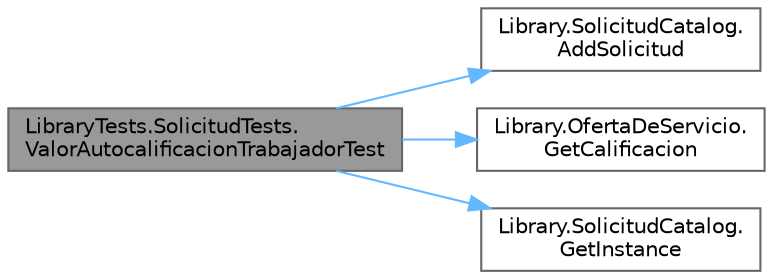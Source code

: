 digraph "LibraryTests.SolicitudTests.ValorAutocalificacionTrabajadorTest"
{
 // INTERACTIVE_SVG=YES
 // LATEX_PDF_SIZE
  bgcolor="transparent";
  edge [fontname=Helvetica,fontsize=10,labelfontname=Helvetica,labelfontsize=10];
  node [fontname=Helvetica,fontsize=10,shape=box,height=0.2,width=0.4];
  rankdir="LR";
  Node1 [label="LibraryTests.SolicitudTests.\lValorAutocalificacionTrabajadorTest",height=0.2,width=0.4,color="gray40", fillcolor="grey60", style="filled", fontcolor="black",tooltip="Test para conocer la calificación de un empleador autocalificado"];
  Node1 -> Node2 [color="steelblue1",style="solid"];
  Node2 [label="Library.SolicitudCatalog.\lAddSolicitud",height=0.2,width=0.4,color="grey40", fillcolor="white", style="filled",URL="$classLibrary_1_1SolicitudCatalog.html#a3331fe5811ee8e1bbfa26b0175cb5095",tooltip="Método para agregar una al catálogo."];
  Node1 -> Node3 [color="steelblue1",style="solid"];
  Node3 [label="Library.OfertaDeServicio.\lGetCalificacion",height=0.2,width=0.4,color="grey40", fillcolor="white", style="filled",URL="$classLibrary_1_1OfertaDeServicio.html#a7d3b09276de28b53109097ca44c76ac8",tooltip="Método para obtener la calificación dada a la oferta tras ser finalizada."];
  Node1 -> Node4 [color="steelblue1",style="solid"];
  Node4 [label="Library.SolicitudCatalog.\lGetInstance",height=0.2,width=0.4,color="grey40", fillcolor="white", style="filled",URL="$classLibrary_1_1SolicitudCatalog.html#a6eeaee8760274576dab2c74b4f22576e",tooltip="Método para obtener la instancia de la clase."];
}
